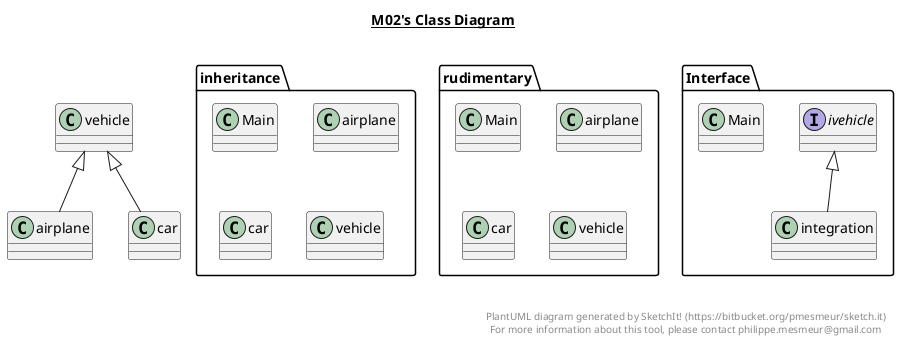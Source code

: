 @startuml

title __M02's Class Diagram__\n

  package inheritance {
    class Main {
    }
  }
  

  package rudimentary {
    class Main {
    }
  }
  

  package Interface {
    class Main {
    }
  }
  

  package inheritance {
    class airplane {
    }
  }
  

  package rudimentary {
    class airplane {
    }
  }
  

  package inheritance {
    class car {
    }
  }
  

  package rudimentary {
    class car {
    }
  }
  

  package Interface {
    class integration {
    }
  }
  

  package Interface {
    interface ivehicle {
    }
  }
  

  package rudimentary {
    class vehicle {
    }
  }
  

  package inheritance {
    class vehicle {
    }
  }
  

  airplane -up-|> vehicle
  car -up-|> vehicle
  integration -up-|> ivehicle


right footer


PlantUML diagram generated by SketchIt! (https://bitbucket.org/pmesmeur/sketch.it)
For more information about this tool, please contact philippe.mesmeur@gmail.com
endfooter

@enduml
